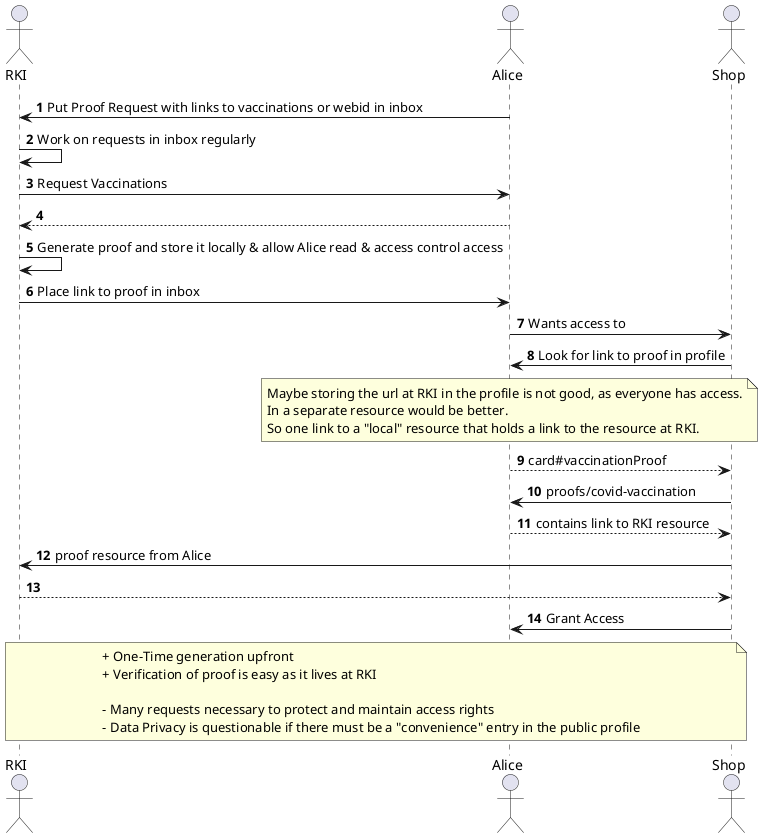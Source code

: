 @startuml
'https://plantuml.com/sequence-diagram

actor RKI
actor Alice
actor Shop

autonumber
/'
title: Option 1 - Proof Resource in Inbox

Alice -> Shop: Wants access to
Shop -> Alice: Asks for 3G proof

== RKI verification ==

Alice -> RKI: Requests a proof
RKI -> Alice: Requests vaccinations
Alice --> RKI: Vaccination Data
RKI --> Alice: Puts proof resource into Inbox
Alice -> Alice: Puts proof resource into profile and permit read to Shop

== Proof verification ==
Alice -> Shop: Wants access to
Shop -> Alice: Requests proof resource
Alice --> Shop

Shop -> RKI: Request public key to verify signature
RKI --> Shop

Shop --> Alice: Grant access

note across
+ "Easy" to implement
+ Alice owns her proof

- 2 attempts necessary
- manual work from Alice in her pod necessary
- no real-time verification of the certificates
end note

newpage

title: Option 2 - Request Flow

Alice -> Shop: Wants access to
Shop -> RKI: Ask for proof for Alice's WebId
RKI -> Alice: Ask for vaccination certificates
Alice --> RKI
RKI --> Shop
Shop --> Alice: Grant access

note across
+ Always up to date information and grants
+ Only one request flow

- "Hard" to implement as dynamically rendered resources are not standard in SOLID
- How can Alice tell the RKI who can access her proof? (It is possible, but an interface is needed)
end note



newpage
'/

Alice -> RKI: Put Proof Request with links to vaccinations or webid in inbox
RKI -> RKI: Work on requests in inbox regularly
RKI -> Alice: Request Vaccinations
Alice --> RKI
RKI -> RKI: Generate proof and store it locally & allow Alice read & access control access
RKI -> Alice: Place link to proof in inbox
Alice -> Shop: Wants access to
Shop -> Alice: Look for link to proof in profile
note over Alice
Maybe storing the url at RKI in the profile is not good, as everyone has access.
In a separate resource would be better.
So one link to a "local" resource that holds a link to the resource at RKI.
end note

Alice --> Shop: card#vaccinationProof
Shop -> Alice: proofs/covid-vaccination
Alice --> Shop: contains link to RKI resource
Shop -> RKI: proof resource from Alice
RKI --> Shop
Shop -> Alice: Grant Access


note across
+ One-Time generation upfront
+ Verification of proof is easy as it lives at RKI

- Many requests necessary to protect and maintain access rights
- Data Privacy is questionable if there must be a "convenience" entry in the public profile
end note


@enduml